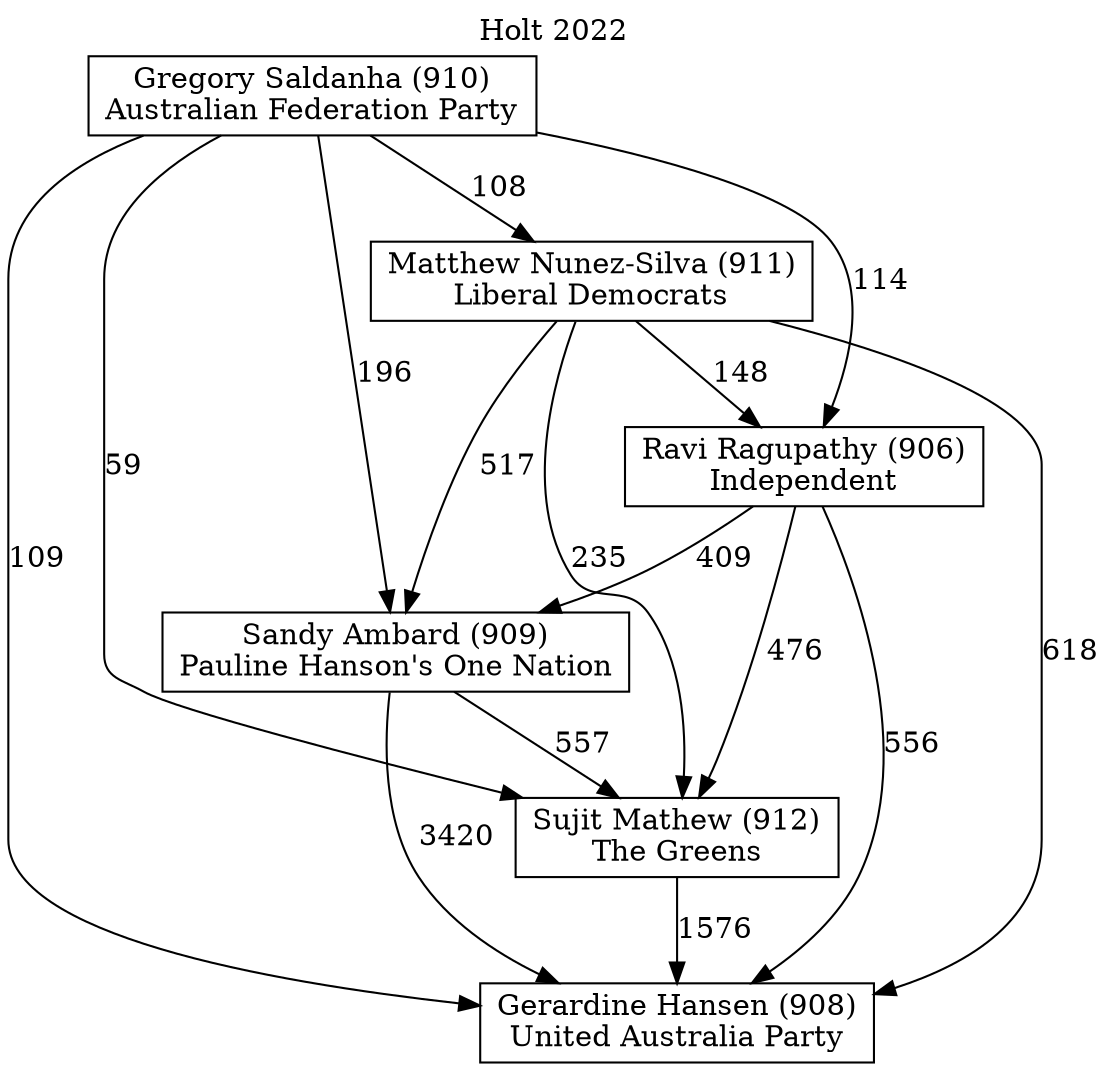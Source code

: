 // House preference flow
digraph "Gerardine Hansen (908)_Holt_2022" {
	graph [label="Holt 2022" labelloc=t mclimit=2]
	node [shape=box]
	"Gerardine Hansen (908)" [label="Gerardine Hansen (908)
United Australia Party"]
	"Sujit Mathew (912)" [label="Sujit Mathew (912)
The Greens"]
	"Sandy Ambard (909)" [label="Sandy Ambard (909)
Pauline Hanson's One Nation"]
	"Ravi Ragupathy (906)" [label="Ravi Ragupathy (906)
Independent"]
	"Matthew Nunez-Silva (911)" [label="Matthew Nunez-Silva (911)
Liberal Democrats"]
	"Gregory Saldanha (910)" [label="Gregory Saldanha (910)
Australian Federation Party"]
	"Sujit Mathew (912)" -> "Gerardine Hansen (908)" [label=1576]
	"Sandy Ambard (909)" -> "Sujit Mathew (912)" [label=557]
	"Ravi Ragupathy (906)" -> "Sandy Ambard (909)" [label=409]
	"Matthew Nunez-Silva (911)" -> "Ravi Ragupathy (906)" [label=148]
	"Gregory Saldanha (910)" -> "Matthew Nunez-Silva (911)" [label=108]
	"Sandy Ambard (909)" -> "Gerardine Hansen (908)" [label=3420]
	"Ravi Ragupathy (906)" -> "Gerardine Hansen (908)" [label=556]
	"Matthew Nunez-Silva (911)" -> "Gerardine Hansen (908)" [label=618]
	"Gregory Saldanha (910)" -> "Gerardine Hansen (908)" [label=109]
	"Gregory Saldanha (910)" -> "Ravi Ragupathy (906)" [label=114]
	"Matthew Nunez-Silva (911)" -> "Sandy Ambard (909)" [label=517]
	"Gregory Saldanha (910)" -> "Sandy Ambard (909)" [label=196]
	"Ravi Ragupathy (906)" -> "Sujit Mathew (912)" [label=476]
	"Matthew Nunez-Silva (911)" -> "Sujit Mathew (912)" [label=235]
	"Gregory Saldanha (910)" -> "Sujit Mathew (912)" [label=59]
}
